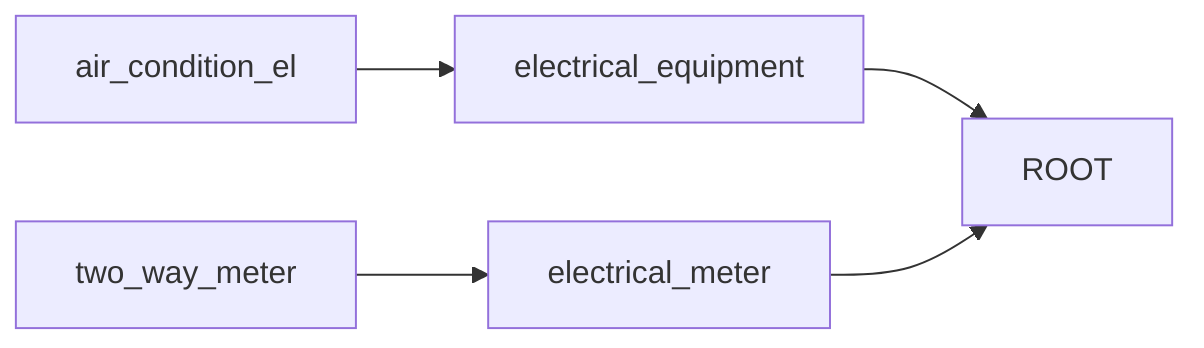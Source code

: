 graph LR
    electrical_equipment --> ROOT
    air_condition_el --> electrical_equipment
    electrical_meter --> ROOT
    two_way_meter --> electrical_meter